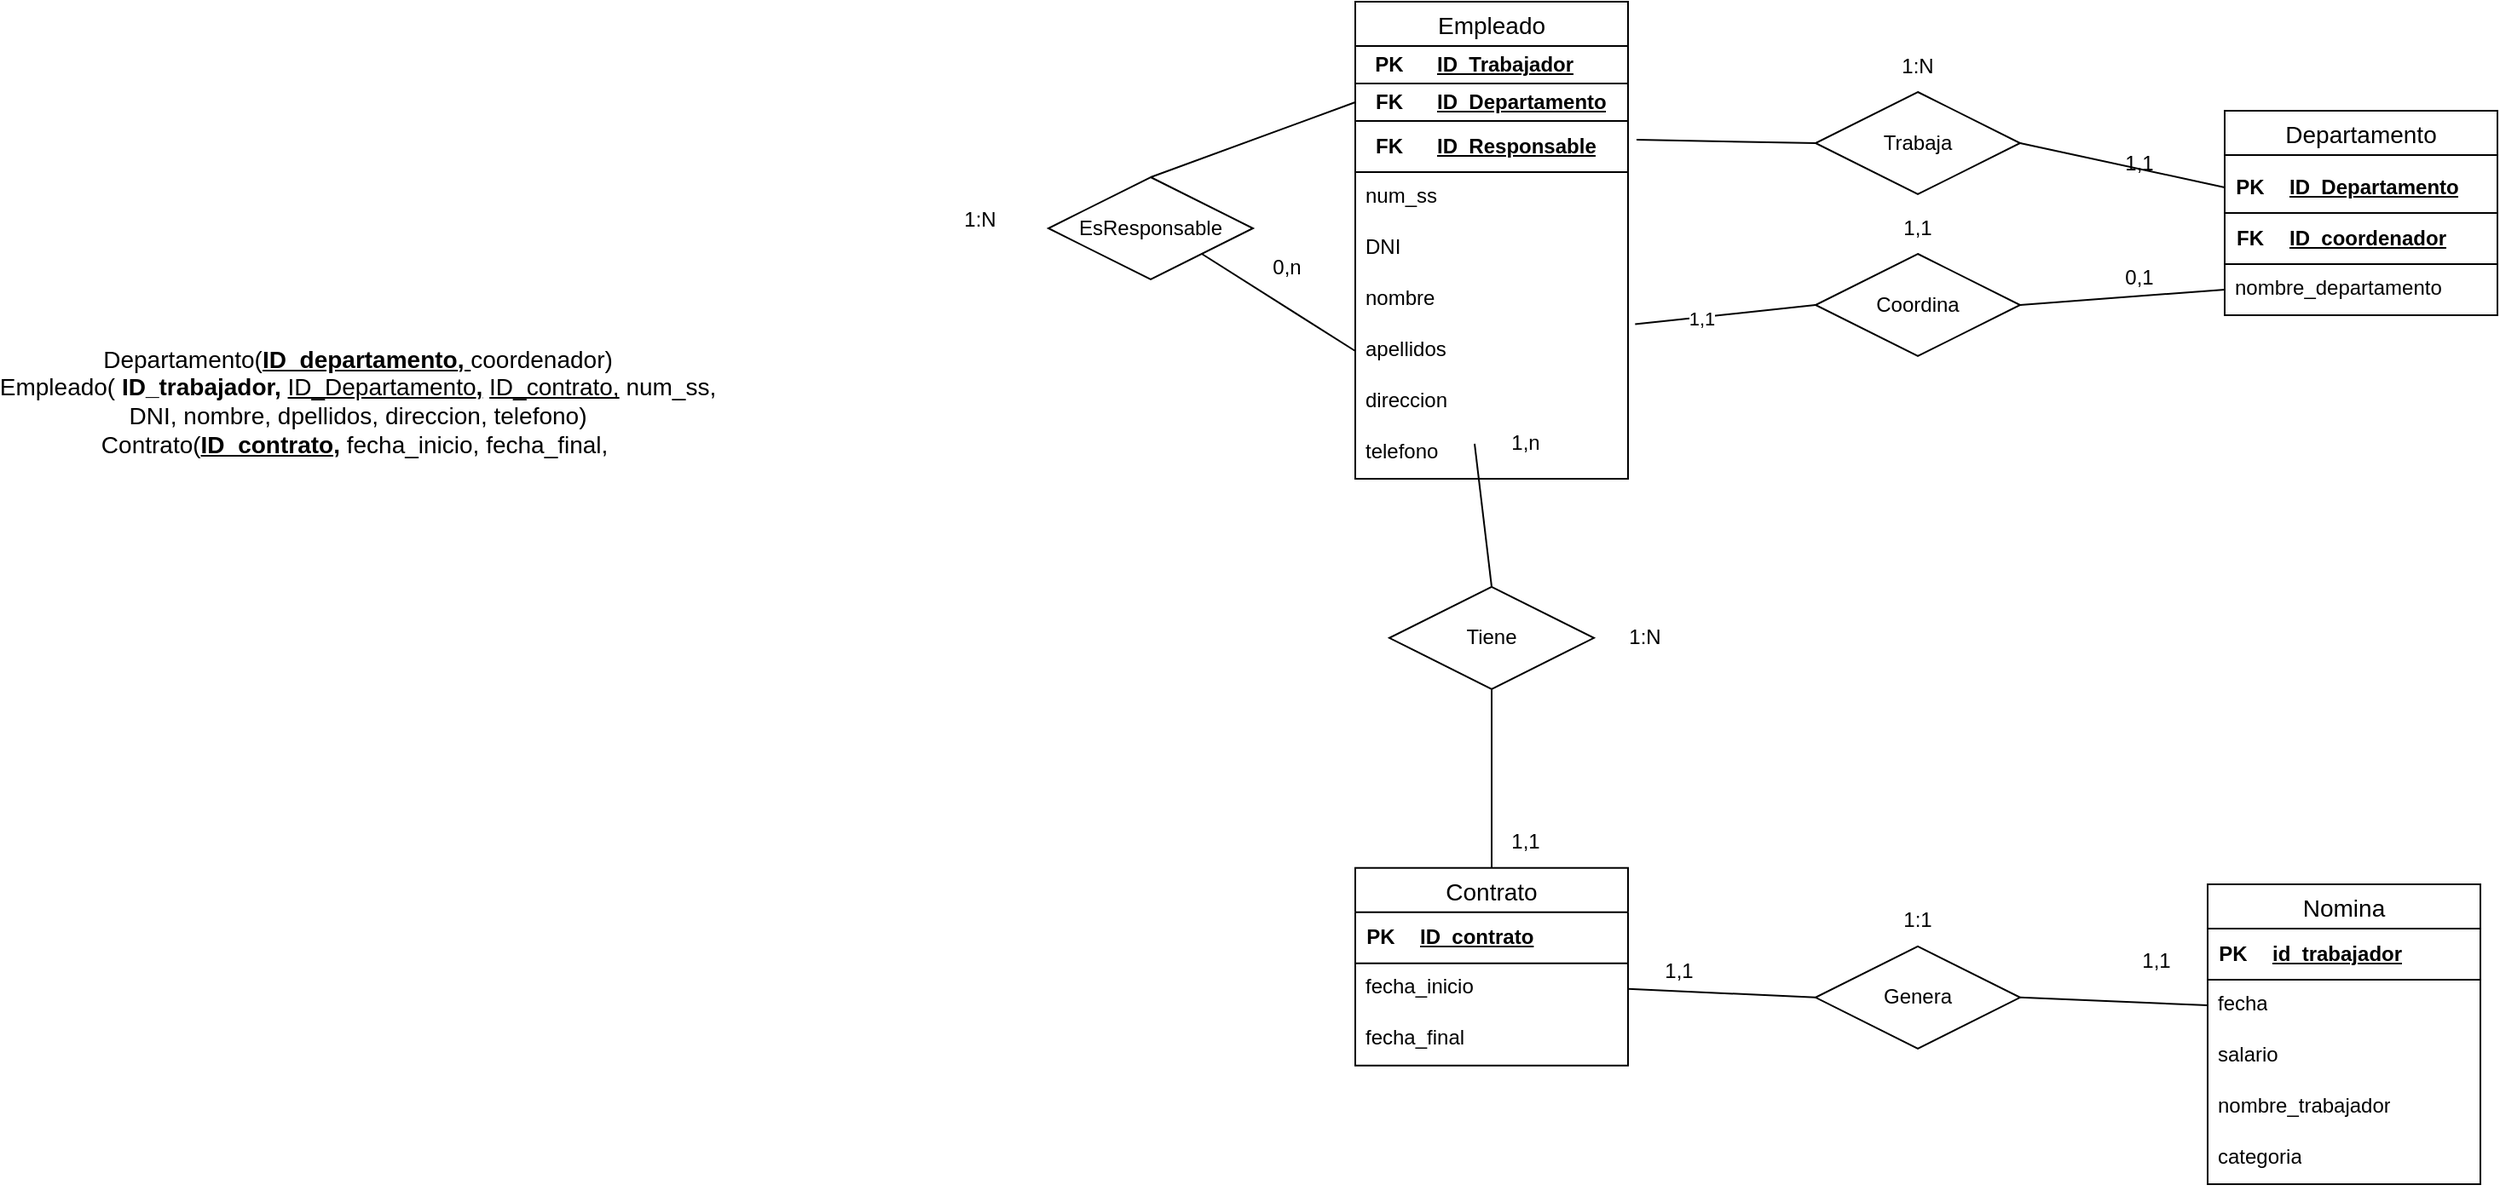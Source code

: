 <mxfile version="22.0.4" type="github">
  <diagram name="Pàgina-1" id="SuhlOd4oy2-5l4MS3tso">
    <mxGraphModel dx="1064" dy="1408" grid="1" gridSize="10" guides="1" tooltips="1" connect="1" arrows="1" fold="1" page="1" pageScale="1" pageWidth="827" pageHeight="1169" math="0" shadow="0">
      <root>
        <mxCell id="0" />
        <mxCell id="1" parent="0" />
        <mxCell id="dIsOg4A2e7Uvw2vJgA-Q-1" value="Empleado" style="swimlane;fontStyle=0;childLayout=stackLayout;horizontal=1;startSize=26;horizontalStack=0;resizeParent=1;resizeParentMax=0;resizeLast=0;collapsible=1;marginBottom=0;align=center;fontSize=14;" parent="1" vertex="1">
          <mxGeometry x="120" y="-48" width="160" height="280" as="geometry" />
        </mxCell>
        <mxCell id="dIsOg4A2e7Uvw2vJgA-Q-5" value="" style="shape=table;startSize=0;container=1;collapsible=1;childLayout=tableLayout;fixedRows=1;rowLines=0;fontStyle=0;align=center;resizeLast=1;strokeColor=none;fillColor=none;collapsible=0;" parent="dIsOg4A2e7Uvw2vJgA-Q-1" vertex="1">
          <mxGeometry y="26" width="160" height="74" as="geometry" />
        </mxCell>
        <mxCell id="4xWT1J-QJqjD6c4jqSJS-41" value="" style="shape=tableRow;horizontal=0;startSize=0;swimlaneHead=0;swimlaneBody=0;fillColor=none;collapsible=0;dropTarget=0;points=[[0,0.5],[1,0.5]];portConstraint=eastwest;top=0;left=0;right=0;bottom=1;" vertex="1" parent="dIsOg4A2e7Uvw2vJgA-Q-5">
          <mxGeometry width="160" height="22" as="geometry" />
        </mxCell>
        <mxCell id="4xWT1J-QJqjD6c4jqSJS-42" value="PK" style="shape=partialRectangle;connectable=0;fillColor=none;top=0;left=0;bottom=0;right=0;fontStyle=1;overflow=hidden;whiteSpace=wrap;html=1;" vertex="1" parent="4xWT1J-QJqjD6c4jqSJS-41">
          <mxGeometry width="40" height="22" as="geometry">
            <mxRectangle width="40" height="22" as="alternateBounds" />
          </mxGeometry>
        </mxCell>
        <mxCell id="4xWT1J-QJqjD6c4jqSJS-43" value="ID_Trabajador" style="shape=partialRectangle;connectable=0;fillColor=none;top=0;left=0;bottom=0;right=0;align=left;spacingLeft=6;fontStyle=5;overflow=hidden;whiteSpace=wrap;html=1;" vertex="1" parent="4xWT1J-QJqjD6c4jqSJS-41">
          <mxGeometry x="40" width="120" height="22" as="geometry">
            <mxRectangle width="120" height="22" as="alternateBounds" />
          </mxGeometry>
        </mxCell>
        <mxCell id="dIsOg4A2e7Uvw2vJgA-Q-6" value="" style="shape=tableRow;horizontal=0;startSize=0;swimlaneHead=0;swimlaneBody=0;fillColor=none;collapsible=0;dropTarget=0;points=[[0,0.5],[1,0.5]];portConstraint=eastwest;top=0;left=0;right=0;bottom=1;" parent="dIsOg4A2e7Uvw2vJgA-Q-5" vertex="1">
          <mxGeometry y="22" width="160" height="22" as="geometry" />
        </mxCell>
        <mxCell id="dIsOg4A2e7Uvw2vJgA-Q-7" value="FK" style="shape=partialRectangle;connectable=0;fillColor=none;top=0;left=0;bottom=0;right=0;fontStyle=1;overflow=hidden;whiteSpace=wrap;html=1;" parent="dIsOg4A2e7Uvw2vJgA-Q-6" vertex="1">
          <mxGeometry width="40" height="22" as="geometry">
            <mxRectangle width="40" height="22" as="alternateBounds" />
          </mxGeometry>
        </mxCell>
        <mxCell id="dIsOg4A2e7Uvw2vJgA-Q-8" value="ID_Departamento" style="shape=partialRectangle;connectable=0;fillColor=none;top=0;left=0;bottom=0;right=0;align=left;spacingLeft=6;fontStyle=5;overflow=hidden;whiteSpace=wrap;html=1;" parent="dIsOg4A2e7Uvw2vJgA-Q-6" vertex="1">
          <mxGeometry x="40" width="120" height="22" as="geometry">
            <mxRectangle width="120" height="22" as="alternateBounds" />
          </mxGeometry>
        </mxCell>
        <mxCell id="4xWT1J-QJqjD6c4jqSJS-6" value="" style="shape=tableRow;horizontal=0;startSize=0;swimlaneHead=0;swimlaneBody=0;fillColor=none;collapsible=0;dropTarget=0;points=[[0,0.5],[1,0.5]];portConstraint=eastwest;top=0;left=0;right=0;bottom=1;" vertex="1" parent="dIsOg4A2e7Uvw2vJgA-Q-5">
          <mxGeometry y="44" width="160" height="30" as="geometry" />
        </mxCell>
        <mxCell id="4xWT1J-QJqjD6c4jqSJS-7" value="FK" style="shape=partialRectangle;connectable=0;fillColor=none;top=0;left=0;bottom=0;right=0;fontStyle=1;overflow=hidden;whiteSpace=wrap;html=1;" vertex="1" parent="4xWT1J-QJqjD6c4jqSJS-6">
          <mxGeometry width="40" height="30" as="geometry">
            <mxRectangle width="40" height="30" as="alternateBounds" />
          </mxGeometry>
        </mxCell>
        <mxCell id="4xWT1J-QJqjD6c4jqSJS-8" value="ID_Responsable" style="shape=partialRectangle;connectable=0;fillColor=none;top=0;left=0;bottom=0;right=0;align=left;spacingLeft=6;fontStyle=5;overflow=hidden;whiteSpace=wrap;html=1;" vertex="1" parent="4xWT1J-QJqjD6c4jqSJS-6">
          <mxGeometry x="40" width="120" height="30" as="geometry">
            <mxRectangle width="120" height="30" as="alternateBounds" />
          </mxGeometry>
        </mxCell>
        <mxCell id="dIsOg4A2e7Uvw2vJgA-Q-2" value="num_ss" style="text;strokeColor=none;fillColor=none;spacingLeft=4;spacingRight=4;overflow=hidden;rotatable=0;points=[[0,0.5],[1,0.5]];portConstraint=eastwest;fontSize=12;whiteSpace=wrap;html=1;" parent="dIsOg4A2e7Uvw2vJgA-Q-1" vertex="1">
          <mxGeometry y="100" width="160" height="30" as="geometry" />
        </mxCell>
        <mxCell id="dIsOg4A2e7Uvw2vJgA-Q-9" value="DNI" style="text;strokeColor=none;fillColor=none;spacingLeft=4;spacingRight=4;overflow=hidden;rotatable=0;points=[[0,0.5],[1,0.5]];portConstraint=eastwest;fontSize=12;whiteSpace=wrap;html=1;" parent="dIsOg4A2e7Uvw2vJgA-Q-1" vertex="1">
          <mxGeometry y="130" width="160" height="30" as="geometry" />
        </mxCell>
        <mxCell id="dIsOg4A2e7Uvw2vJgA-Q-10" value="nombre" style="text;strokeColor=none;fillColor=none;spacingLeft=4;spacingRight=4;overflow=hidden;rotatable=0;points=[[0,0.5],[1,0.5]];portConstraint=eastwest;fontSize=12;whiteSpace=wrap;html=1;" parent="dIsOg4A2e7Uvw2vJgA-Q-1" vertex="1">
          <mxGeometry y="160" width="160" height="30" as="geometry" />
        </mxCell>
        <mxCell id="dIsOg4A2e7Uvw2vJgA-Q-4" value="apellidos" style="text;strokeColor=none;fillColor=none;spacingLeft=4;spacingRight=4;overflow=hidden;rotatable=0;points=[[0,0.5],[1,0.5]];portConstraint=eastwest;fontSize=12;whiteSpace=wrap;html=1;" parent="dIsOg4A2e7Uvw2vJgA-Q-1" vertex="1">
          <mxGeometry y="190" width="160" height="30" as="geometry" />
        </mxCell>
        <mxCell id="dIsOg4A2e7Uvw2vJgA-Q-11" value="direccion" style="text;strokeColor=none;fillColor=none;spacingLeft=4;spacingRight=4;overflow=hidden;rotatable=0;points=[[0,0.5],[1,0.5]];portConstraint=eastwest;fontSize=12;whiteSpace=wrap;html=1;" parent="dIsOg4A2e7Uvw2vJgA-Q-1" vertex="1">
          <mxGeometry y="220" width="160" height="30" as="geometry" />
        </mxCell>
        <mxCell id="dIsOg4A2e7Uvw2vJgA-Q-12" value="telefono" style="text;strokeColor=none;fillColor=none;spacingLeft=4;spacingRight=4;overflow=hidden;rotatable=0;points=[[0,0.5],[1,0.5]];portConstraint=eastwest;fontSize=12;whiteSpace=wrap;html=1;" parent="dIsOg4A2e7Uvw2vJgA-Q-1" vertex="1">
          <mxGeometry y="250" width="160" height="30" as="geometry" />
        </mxCell>
        <mxCell id="dIsOg4A2e7Uvw2vJgA-Q-39" value="Contrato" style="swimlane;fontStyle=0;childLayout=stackLayout;horizontal=1;startSize=26;horizontalStack=0;resizeParent=1;resizeParentMax=0;resizeLast=0;collapsible=1;marginBottom=0;align=center;fontSize=14;" parent="1" vertex="1">
          <mxGeometry x="120" y="460.39" width="160" height="116" as="geometry" />
        </mxCell>
        <mxCell id="4xWT1J-QJqjD6c4jqSJS-29" value="" style="shape=table;startSize=0;container=1;collapsible=1;childLayout=tableLayout;fixedRows=1;rowLines=0;fontStyle=0;align=center;resizeLast=1;strokeColor=none;fillColor=none;collapsible=0;" vertex="1" parent="dIsOg4A2e7Uvw2vJgA-Q-39">
          <mxGeometry y="26" width="160" height="30" as="geometry" />
        </mxCell>
        <mxCell id="4xWT1J-QJqjD6c4jqSJS-30" value="" style="shape=tableRow;horizontal=0;startSize=0;swimlaneHead=0;swimlaneBody=0;fillColor=none;collapsible=0;dropTarget=0;points=[[0,0.5],[1,0.5]];portConstraint=eastwest;top=0;left=0;right=0;bottom=1;" vertex="1" parent="4xWT1J-QJqjD6c4jqSJS-29">
          <mxGeometry width="160" height="30" as="geometry" />
        </mxCell>
        <mxCell id="4xWT1J-QJqjD6c4jqSJS-31" value="PK" style="shape=partialRectangle;connectable=0;fillColor=none;top=0;left=0;bottom=0;right=0;fontStyle=1;overflow=hidden;whiteSpace=wrap;html=1;" vertex="1" parent="4xWT1J-QJqjD6c4jqSJS-30">
          <mxGeometry width="30" height="30" as="geometry">
            <mxRectangle width="30" height="30" as="alternateBounds" />
          </mxGeometry>
        </mxCell>
        <mxCell id="4xWT1J-QJqjD6c4jqSJS-32" value="ID_contrato" style="shape=partialRectangle;connectable=0;fillColor=none;top=0;left=0;bottom=0;right=0;align=left;spacingLeft=6;fontStyle=5;overflow=hidden;whiteSpace=wrap;html=1;" vertex="1" parent="4xWT1J-QJqjD6c4jqSJS-30">
          <mxGeometry x="30" width="130" height="30" as="geometry">
            <mxRectangle width="130" height="30" as="alternateBounds" />
          </mxGeometry>
        </mxCell>
        <mxCell id="dIsOg4A2e7Uvw2vJgA-Q-48" value="fecha_inicio" style="text;strokeColor=none;fillColor=none;spacingLeft=4;spacingRight=4;overflow=hidden;rotatable=0;points=[[0,0.5],[1,0.5]];portConstraint=eastwest;fontSize=12;whiteSpace=wrap;html=1;" parent="dIsOg4A2e7Uvw2vJgA-Q-39" vertex="1">
          <mxGeometry y="56" width="160" height="30" as="geometry" />
        </mxCell>
        <mxCell id="dIsOg4A2e7Uvw2vJgA-Q-49" value="fecha_final" style="text;strokeColor=none;fillColor=none;spacingLeft=4;spacingRight=4;overflow=hidden;rotatable=0;points=[[0,0.5],[1,0.5]];portConstraint=eastwest;fontSize=12;whiteSpace=wrap;html=1;" parent="dIsOg4A2e7Uvw2vJgA-Q-39" vertex="1">
          <mxGeometry y="86" width="160" height="30" as="geometry" />
        </mxCell>
        <mxCell id="dIsOg4A2e7Uvw2vJgA-Q-75" value="Departamento" style="swimlane;fontStyle=0;childLayout=stackLayout;horizontal=1;startSize=26;horizontalStack=0;resizeParent=1;resizeParentMax=0;resizeLast=0;collapsible=1;marginBottom=0;align=center;fontSize=14;" parent="1" vertex="1">
          <mxGeometry x="630" y="16" width="160" height="120" as="geometry" />
        </mxCell>
        <mxCell id="dIsOg4A2e7Uvw2vJgA-Q-76" value="" style="shape=table;startSize=4;container=1;collapsible=1;childLayout=tableLayout;fixedRows=1;rowLines=0;fontStyle=0;align=center;resizeLast=1;strokeColor=none;fillColor=none;collapsible=0;" parent="dIsOg4A2e7Uvw2vJgA-Q-75" vertex="1">
          <mxGeometry y="26" width="160" height="64" as="geometry" />
        </mxCell>
        <mxCell id="dIsOg4A2e7Uvw2vJgA-Q-77" value="" style="shape=tableRow;horizontal=0;startSize=0;swimlaneHead=0;swimlaneBody=0;fillColor=none;collapsible=0;dropTarget=0;points=[[0,0.5],[1,0.5]];portConstraint=eastwest;top=0;left=0;right=0;bottom=1;" parent="dIsOg4A2e7Uvw2vJgA-Q-76" vertex="1">
          <mxGeometry y="4" width="160" height="30" as="geometry" />
        </mxCell>
        <mxCell id="dIsOg4A2e7Uvw2vJgA-Q-78" value="PK" style="shape=partialRectangle;connectable=0;fillColor=none;top=0;left=0;bottom=0;right=0;fontStyle=1;overflow=hidden;whiteSpace=wrap;html=1;" parent="dIsOg4A2e7Uvw2vJgA-Q-77" vertex="1">
          <mxGeometry width="30" height="30" as="geometry">
            <mxRectangle width="30" height="30" as="alternateBounds" />
          </mxGeometry>
        </mxCell>
        <mxCell id="dIsOg4A2e7Uvw2vJgA-Q-79" value="ID_Departamento" style="shape=partialRectangle;connectable=0;fillColor=none;top=0;left=0;bottom=0;right=0;align=left;spacingLeft=6;fontStyle=5;overflow=hidden;whiteSpace=wrap;html=1;" parent="dIsOg4A2e7Uvw2vJgA-Q-77" vertex="1">
          <mxGeometry x="30" width="130" height="30" as="geometry">
            <mxRectangle width="130" height="30" as="alternateBounds" />
          </mxGeometry>
        </mxCell>
        <mxCell id="4xWT1J-QJqjD6c4jqSJS-11" value="" style="shape=tableRow;horizontal=0;startSize=0;swimlaneHead=0;swimlaneBody=0;fillColor=none;collapsible=0;dropTarget=0;points=[[0,0.5],[1,0.5]];portConstraint=eastwest;top=0;left=0;right=0;bottom=1;" vertex="1" parent="dIsOg4A2e7Uvw2vJgA-Q-76">
          <mxGeometry y="34" width="160" height="30" as="geometry" />
        </mxCell>
        <mxCell id="4xWT1J-QJqjD6c4jqSJS-12" value="FK" style="shape=partialRectangle;connectable=0;fillColor=none;top=0;left=0;bottom=0;right=0;fontStyle=1;overflow=hidden;whiteSpace=wrap;html=1;" vertex="1" parent="4xWT1J-QJqjD6c4jqSJS-11">
          <mxGeometry width="30" height="30" as="geometry">
            <mxRectangle width="30" height="30" as="alternateBounds" />
          </mxGeometry>
        </mxCell>
        <mxCell id="4xWT1J-QJqjD6c4jqSJS-13" value="ID_coordenador" style="shape=partialRectangle;connectable=0;fillColor=none;top=0;left=0;bottom=0;right=0;align=left;spacingLeft=6;fontStyle=5;overflow=hidden;whiteSpace=wrap;html=1;" vertex="1" parent="4xWT1J-QJqjD6c4jqSJS-11">
          <mxGeometry x="30" width="130" height="30" as="geometry">
            <mxRectangle width="130" height="30" as="alternateBounds" />
          </mxGeometry>
        </mxCell>
        <mxCell id="dIsOg4A2e7Uvw2vJgA-Q-80" value="nombre_departamento" style="text;strokeColor=none;fillColor=none;spacingLeft=4;spacingRight=4;overflow=hidden;rotatable=0;points=[[0,0.5],[1,0.5]];portConstraint=eastwest;fontSize=12;whiteSpace=wrap;html=1;" parent="dIsOg4A2e7Uvw2vJgA-Q-75" vertex="1">
          <mxGeometry y="90" width="160" height="30" as="geometry" />
        </mxCell>
        <mxCell id="dfgesfgbSkPz70xL1TR2-1" value="Nomina" style="swimlane;fontStyle=0;childLayout=stackLayout;horizontal=1;startSize=26;horizontalStack=0;resizeParent=1;resizeParentMax=0;resizeLast=0;collapsible=1;marginBottom=0;align=center;fontSize=14;" parent="1" vertex="1">
          <mxGeometry x="620" y="470" width="160" height="176" as="geometry" />
        </mxCell>
        <mxCell id="dfgesfgbSkPz70xL1TR2-2" value="" style="shape=table;startSize=0;container=1;collapsible=1;childLayout=tableLayout;fixedRows=1;rowLines=0;fontStyle=0;align=center;resizeLast=1;strokeColor=none;fillColor=none;collapsible=0;" parent="dfgesfgbSkPz70xL1TR2-1" vertex="1">
          <mxGeometry y="26" width="160" height="30" as="geometry" />
        </mxCell>
        <mxCell id="dfgesfgbSkPz70xL1TR2-3" value="" style="shape=tableRow;horizontal=0;startSize=0;swimlaneHead=0;swimlaneBody=0;fillColor=none;collapsible=0;dropTarget=0;points=[[0,0.5],[1,0.5]];portConstraint=eastwest;top=0;left=0;right=0;bottom=1;" parent="dfgesfgbSkPz70xL1TR2-2" vertex="1">
          <mxGeometry width="160" height="30" as="geometry" />
        </mxCell>
        <mxCell id="dfgesfgbSkPz70xL1TR2-4" value="PK" style="shape=partialRectangle;connectable=0;fillColor=none;top=0;left=0;bottom=0;right=0;fontStyle=1;overflow=hidden;whiteSpace=wrap;html=1;" parent="dfgesfgbSkPz70xL1TR2-3" vertex="1">
          <mxGeometry width="30" height="30" as="geometry">
            <mxRectangle width="30" height="30" as="alternateBounds" />
          </mxGeometry>
        </mxCell>
        <mxCell id="dfgesfgbSkPz70xL1TR2-5" value="id_trabajador" style="shape=partialRectangle;connectable=0;fillColor=none;top=0;left=0;bottom=0;right=0;align=left;spacingLeft=6;fontStyle=5;overflow=hidden;whiteSpace=wrap;html=1;" parent="dfgesfgbSkPz70xL1TR2-3" vertex="1">
          <mxGeometry x="30" width="130" height="30" as="geometry">
            <mxRectangle width="130" height="30" as="alternateBounds" />
          </mxGeometry>
        </mxCell>
        <mxCell id="dfgesfgbSkPz70xL1TR2-6" value="fecha" style="text;strokeColor=none;fillColor=none;spacingLeft=4;spacingRight=4;overflow=hidden;rotatable=0;points=[[0,0.5],[1,0.5]];portConstraint=eastwest;fontSize=12;whiteSpace=wrap;html=1;" parent="dfgesfgbSkPz70xL1TR2-1" vertex="1">
          <mxGeometry y="56" width="160" height="30" as="geometry" />
        </mxCell>
        <mxCell id="dfgesfgbSkPz70xL1TR2-7" value="salario" style="text;strokeColor=none;fillColor=none;spacingLeft=4;spacingRight=4;overflow=hidden;rotatable=0;points=[[0,0.5],[1,0.5]];portConstraint=eastwest;fontSize=12;whiteSpace=wrap;html=1;" parent="dfgesfgbSkPz70xL1TR2-1" vertex="1">
          <mxGeometry y="86" width="160" height="30" as="geometry" />
        </mxCell>
        <mxCell id="dfgesfgbSkPz70xL1TR2-8" value="nombre_trabajador" style="text;strokeColor=none;fillColor=none;spacingLeft=4;spacingRight=4;overflow=hidden;rotatable=0;points=[[0,0.5],[1,0.5]];portConstraint=eastwest;fontSize=12;whiteSpace=wrap;html=1;" parent="dfgesfgbSkPz70xL1TR2-1" vertex="1">
          <mxGeometry y="116" width="160" height="30" as="geometry" />
        </mxCell>
        <mxCell id="dfgesfgbSkPz70xL1TR2-9" value="categoria" style="text;strokeColor=none;fillColor=none;spacingLeft=4;spacingRight=4;overflow=hidden;rotatable=0;points=[[0,0.5],[1,0.5]];portConstraint=eastwest;fontSize=12;whiteSpace=wrap;html=1;" parent="dfgesfgbSkPz70xL1TR2-1" vertex="1">
          <mxGeometry y="146" width="160" height="30" as="geometry" />
        </mxCell>
        <mxCell id="dfgesfgbSkPz70xL1TR2-12" value="Tiene" style="shape=rhombus;perimeter=rhombusPerimeter;whiteSpace=wrap;html=1;align=center;" parent="1" vertex="1">
          <mxGeometry x="140" y="295.39" width="120" height="60" as="geometry" />
        </mxCell>
        <mxCell id="dfgesfgbSkPz70xL1TR2-13" value="Genera" style="shape=rhombus;perimeter=rhombusPerimeter;whiteSpace=wrap;html=1;align=center;" parent="1" vertex="1">
          <mxGeometry x="390" y="506.39" width="120" height="60" as="geometry" />
        </mxCell>
        <mxCell id="dfgesfgbSkPz70xL1TR2-14" value="Trabaja" style="shape=rhombus;perimeter=rhombusPerimeter;whiteSpace=wrap;html=1;align=center;" parent="1" vertex="1">
          <mxGeometry x="390" y="5" width="120" height="60" as="geometry" />
        </mxCell>
        <mxCell id="dfgesfgbSkPz70xL1TR2-15" value="" style="endArrow=none;html=1;rounded=0;entryX=0;entryY=0.5;entryDx=0;entryDy=0;exitX=1;exitY=0.5;exitDx=0;exitDy=0;" parent="1" source="dfgesfgbSkPz70xL1TR2-14" target="dIsOg4A2e7Uvw2vJgA-Q-77" edge="1">
          <mxGeometry relative="1" as="geometry">
            <mxPoint x="420" y="130" as="sourcePoint" />
            <mxPoint x="580" y="130" as="targetPoint" />
          </mxGeometry>
        </mxCell>
        <mxCell id="dfgesfgbSkPz70xL1TR2-16" value="" style="endArrow=none;html=1;rounded=0;entryX=0;entryY=0.5;entryDx=0;entryDy=0;exitX=0.25;exitY=0;exitDx=0;exitDy=0;" parent="1" target="dfgesfgbSkPz70xL1TR2-14" edge="1">
          <mxGeometry relative="1" as="geometry">
            <mxPoint x="285" y="33" as="sourcePoint" />
            <mxPoint x="510" y="220" as="targetPoint" />
          </mxGeometry>
        </mxCell>
        <mxCell id="dfgesfgbSkPz70xL1TR2-19" value="" style="endArrow=none;html=1;rounded=0;entryX=0.5;entryY=0;entryDx=0;entryDy=0;exitX=0;exitY=0.5;exitDx=0;exitDy=0;" parent="1" target="dfgesfgbSkPz70xL1TR2-12" edge="1" source="dfgesfgbSkPz70xL1TR2-27">
          <mxGeometry relative="1" as="geometry">
            <mxPoint x="200" y="211" as="sourcePoint" />
            <mxPoint x="540" y="-9.61" as="targetPoint" />
          </mxGeometry>
        </mxCell>
        <mxCell id="dfgesfgbSkPz70xL1TR2-22" value="" style="endArrow=none;html=1;rounded=0;entryX=0.5;entryY=1;entryDx=0;entryDy=0;exitX=0.5;exitY=0;exitDx=0;exitDy=0;" parent="1" source="dIsOg4A2e7Uvw2vJgA-Q-39" target="dfgesfgbSkPz70xL1TR2-12" edge="1">
          <mxGeometry relative="1" as="geometry">
            <mxPoint x="350" y="410.39" as="sourcePoint" />
            <mxPoint x="510" y="410.39" as="targetPoint" />
          </mxGeometry>
        </mxCell>
        <mxCell id="dfgesfgbSkPz70xL1TR2-23" value="" style="endArrow=none;html=1;rounded=0;exitX=1;exitY=0.5;exitDx=0;exitDy=0;entryX=0;entryY=0.5;entryDx=0;entryDy=0;" parent="1" source="dfgesfgbSkPz70xL1TR2-13" target="dfgesfgbSkPz70xL1TR2-6" edge="1">
          <mxGeometry relative="1" as="geometry">
            <mxPoint x="360" y="420.39" as="sourcePoint" />
            <mxPoint x="520" y="420.39" as="targetPoint" />
          </mxGeometry>
        </mxCell>
        <mxCell id="dfgesfgbSkPz70xL1TR2-24" value="" style="endArrow=none;html=1;rounded=0;exitX=1;exitY=0.5;exitDx=0;exitDy=0;entryX=0;entryY=0.5;entryDx=0;entryDy=0;" parent="1" source="dIsOg4A2e7Uvw2vJgA-Q-48" target="dfgesfgbSkPz70xL1TR2-13" edge="1">
          <mxGeometry relative="1" as="geometry">
            <mxPoint x="360" y="420.39" as="sourcePoint" />
            <mxPoint x="520" y="420.39" as="targetPoint" />
          </mxGeometry>
        </mxCell>
        <mxCell id="dfgesfgbSkPz70xL1TR2-27" value="1,n" style="text;html=1;strokeColor=none;fillColor=none;align=center;verticalAlign=middle;whiteSpace=wrap;rounded=0;" parent="1" vertex="1">
          <mxGeometry x="190" y="196.39" width="60" height="30" as="geometry" />
        </mxCell>
        <mxCell id="dfgesfgbSkPz70xL1TR2-34" value="1:N" style="text;html=1;strokeColor=none;fillColor=none;align=center;verticalAlign=middle;whiteSpace=wrap;rounded=0;" parent="1" vertex="1">
          <mxGeometry x="420" y="-25" width="60" height="30" as="geometry" />
        </mxCell>
        <mxCell id="dfgesfgbSkPz70xL1TR2-36" value="1,1" style="text;html=1;strokeColor=none;fillColor=none;align=center;verticalAlign=middle;whiteSpace=wrap;rounded=0;" parent="1" vertex="1">
          <mxGeometry x="550" y="33" width="60" height="27" as="geometry" />
        </mxCell>
        <mxCell id="dfgesfgbSkPz70xL1TR2-37" value="1,1" style="text;html=1;strokeColor=none;fillColor=none;align=center;verticalAlign=middle;whiteSpace=wrap;rounded=0;" parent="1" vertex="1">
          <mxGeometry x="190" y="430.39" width="60" height="30" as="geometry" />
        </mxCell>
        <mxCell id="dfgesfgbSkPz70xL1TR2-38" value="1,1" style="text;html=1;strokeColor=none;fillColor=none;align=center;verticalAlign=middle;whiteSpace=wrap;rounded=0;" parent="1" vertex="1">
          <mxGeometry x="280" y="506.39" width="60" height="30" as="geometry" />
        </mxCell>
        <mxCell id="dfgesfgbSkPz70xL1TR2-39" value="1:1" style="text;html=1;strokeColor=none;fillColor=none;align=center;verticalAlign=middle;whiteSpace=wrap;rounded=0;" parent="1" vertex="1">
          <mxGeometry x="420" y="476.39" width="60" height="30" as="geometry" />
        </mxCell>
        <mxCell id="dfgesfgbSkPz70xL1TR2-40" value="1,1" style="text;html=1;strokeColor=none;fillColor=none;align=center;verticalAlign=middle;whiteSpace=wrap;rounded=0;" parent="1" vertex="1">
          <mxGeometry x="560" y="500.39" width="60" height="30" as="geometry" />
        </mxCell>
        <mxCell id="dfgesfgbSkPz70xL1TR2-41" value="1:N" style="text;html=1;strokeColor=none;fillColor=none;align=center;verticalAlign=middle;whiteSpace=wrap;rounded=0;" parent="1" vertex="1">
          <mxGeometry x="260" y="310.39" width="60" height="30" as="geometry" />
        </mxCell>
        <mxCell id="dfgesfgbSkPz70xL1TR2-47" value="EsResponsable" style="shape=rhombus;perimeter=rhombusPerimeter;whiteSpace=wrap;html=1;align=center;" parent="1" vertex="1">
          <mxGeometry x="-60" y="55" width="120" height="60" as="geometry" />
        </mxCell>
        <mxCell id="dfgesfgbSkPz70xL1TR2-48" value="" style="endArrow=none;html=1;rounded=0;exitX=1;exitY=1;exitDx=0;exitDy=0;entryX=0;entryY=0.5;entryDx=0;entryDy=0;" parent="1" edge="1" target="dIsOg4A2e7Uvw2vJgA-Q-4" source="dfgesfgbSkPz70xL1TR2-47">
          <mxGeometry relative="1" as="geometry">
            <mxPoint x="10" y="76" as="sourcePoint" />
            <mxPoint x="120" y="76" as="targetPoint" />
          </mxGeometry>
        </mxCell>
        <mxCell id="dfgesfgbSkPz70xL1TR2-51" value="" style="endArrow=none;html=1;rounded=0;exitX=0.5;exitY=0;exitDx=0;exitDy=0;entryX=0;entryY=0.5;entryDx=0;entryDy=0;" parent="1" source="dfgesfgbSkPz70xL1TR2-47" target="dIsOg4A2e7Uvw2vJgA-Q-6" edge="1">
          <mxGeometry relative="1" as="geometry">
            <mxPoint x="-60" y="3" as="sourcePoint" />
            <mxPoint x="100" y="3" as="targetPoint" />
          </mxGeometry>
        </mxCell>
        <mxCell id="dfgesfgbSkPz70xL1TR2-54" value="1:N" style="text;html=1;strokeColor=none;fillColor=none;align=center;verticalAlign=middle;whiteSpace=wrap;rounded=0;" parent="1" vertex="1">
          <mxGeometry x="-130" y="65" width="60" height="30" as="geometry" />
        </mxCell>
        <mxCell id="4xWT1J-QJqjD6c4jqSJS-1" value="&lt;span style=&quot;font-size: 14px;&quot;&gt;Departamento(&lt;u style=&quot;font-weight: bold;&quot;&gt;ID_departamento, &lt;/u&gt;coordenador)&lt;br&gt;Empleado(&lt;b&gt;&amp;nbsp;ID_trabajador,&amp;nbsp;&lt;/b&gt;&lt;u style=&quot;&quot;&gt;ID_Departamento&lt;b&gt;,&lt;/b&gt;&lt;/u&gt;&lt;b&gt;&amp;nbsp;&lt;/b&gt;&lt;u&gt;ID_contrato,&lt;/u&gt;&amp;nbsp;num_ss, DNI, nombre, dpellidos, direccion, telefono)&lt;br&gt;Contrato(&lt;u style=&quot;font-weight: bold;&quot;&gt;ID_contrato,&lt;/u&gt;&lt;span style=&quot;font-weight: bold;&quot;&gt;&amp;nbsp;&lt;/span&gt;fecha_inicio, fecha_final,&amp;nbsp;&lt;br&gt;&lt;br&gt;&lt;/span&gt;" style="text;html=1;strokeColor=none;fillColor=none;align=center;verticalAlign=middle;whiteSpace=wrap;rounded=0;" vertex="1" parent="1">
          <mxGeometry x="-670" y="150" width="410" height="90" as="geometry" />
        </mxCell>
        <mxCell id="4xWT1J-QJqjD6c4jqSJS-10" value="0,n" style="text;html=1;strokeColor=none;fillColor=none;align=center;verticalAlign=middle;whiteSpace=wrap;rounded=0;" vertex="1" parent="1">
          <mxGeometry x="50" y="93" width="60" height="30" as="geometry" />
        </mxCell>
        <mxCell id="4xWT1J-QJqjD6c4jqSJS-15" value="Coordina" style="shape=rhombus;perimeter=rhombusPerimeter;whiteSpace=wrap;html=1;align=center;" vertex="1" parent="1">
          <mxGeometry x="390" y="100" width="120" height="60" as="geometry" />
        </mxCell>
        <mxCell id="4xWT1J-QJqjD6c4jqSJS-16" value="" style="endArrow=none;html=1;rounded=0;exitX=1;exitY=0.5;exitDx=0;exitDy=0;entryX=0;entryY=0.5;entryDx=0;entryDy=0;" edge="1" parent="1" source="4xWT1J-QJqjD6c4jqSJS-15" target="dIsOg4A2e7Uvw2vJgA-Q-80">
          <mxGeometry relative="1" as="geometry">
            <mxPoint x="420" y="197" as="sourcePoint" />
            <mxPoint x="620" y="140" as="targetPoint" />
          </mxGeometry>
        </mxCell>
        <mxCell id="4xWT1J-QJqjD6c4jqSJS-17" value="" style="endArrow=none;html=1;rounded=0;entryX=0;entryY=0.5;entryDx=0;entryDy=0;exitX=1.026;exitY=-0.024;exitDx=0;exitDy=0;exitPerimeter=0;" edge="1" parent="1" target="4xWT1J-QJqjD6c4jqSJS-15" source="dIsOg4A2e7Uvw2vJgA-Q-4">
          <mxGeometry relative="1" as="geometry">
            <mxPoint x="270" y="130" as="sourcePoint" />
            <mxPoint x="510" y="287" as="targetPoint" />
          </mxGeometry>
        </mxCell>
        <mxCell id="4xWT1J-QJqjD6c4jqSJS-22" value="1,1" style="edgeLabel;html=1;align=center;verticalAlign=middle;resizable=0;points=[];" vertex="1" connectable="0" parent="4xWT1J-QJqjD6c4jqSJS-17">
          <mxGeometry x="-0.271" y="-1" relative="1" as="geometry">
            <mxPoint as="offset" />
          </mxGeometry>
        </mxCell>
        <mxCell id="4xWT1J-QJqjD6c4jqSJS-18" value="1,1" style="text;html=1;strokeColor=none;fillColor=none;align=center;verticalAlign=middle;whiteSpace=wrap;rounded=0;" vertex="1" parent="1">
          <mxGeometry x="420" y="70" width="60" height="30" as="geometry" />
        </mxCell>
        <mxCell id="4xWT1J-QJqjD6c4jqSJS-19" value="0,1" style="text;html=1;strokeColor=none;fillColor=none;align=center;verticalAlign=middle;whiteSpace=wrap;rounded=0;" vertex="1" parent="1">
          <mxGeometry x="550" y="100" width="60" height="27" as="geometry" />
        </mxCell>
      </root>
    </mxGraphModel>
  </diagram>
</mxfile>
